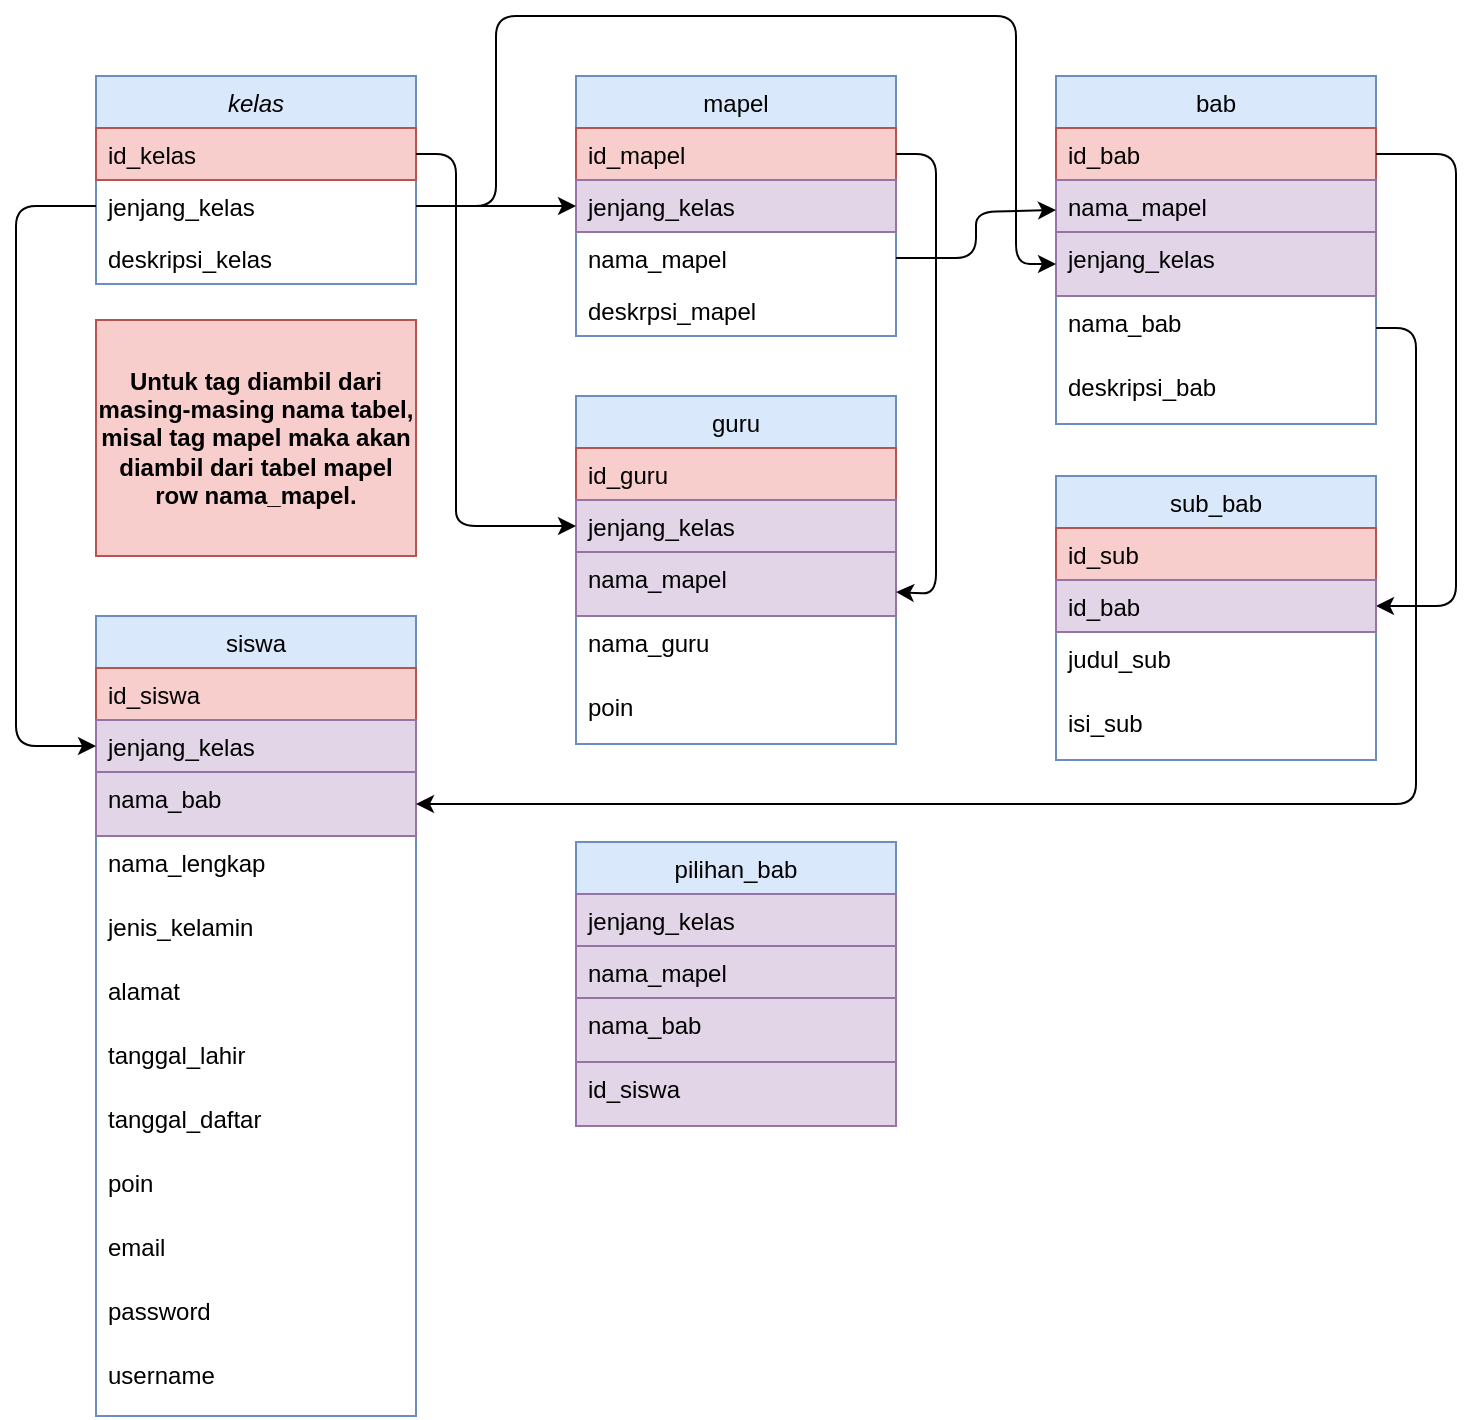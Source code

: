 <mxfile version="13.8.0" type="device"><diagram id="C5RBs43oDa-KdzZeNtuy" name="Page-1"><mxGraphModel dx="1312" dy="1342" grid="1" gridSize="10" guides="1" tooltips="1" connect="1" arrows="1" fold="1" page="1" pageScale="1" pageWidth="827" pageHeight="1169" math="0" shadow="0"><root><mxCell id="WIyWlLk6GJQsqaUBKTNV-0"/><mxCell id="WIyWlLk6GJQsqaUBKTNV-1" parent="WIyWlLk6GJQsqaUBKTNV-0"/><mxCell id="zkfFHV4jXpPFQw0GAbJ--0" value="kelas" style="swimlane;fontStyle=2;align=center;verticalAlign=top;childLayout=stackLayout;horizontal=1;startSize=26;horizontalStack=0;resizeParent=1;resizeLast=0;collapsible=1;marginBottom=0;rounded=0;shadow=0;strokeWidth=1;fillColor=#dae8fc;strokeColor=#6c8ebf;" parent="WIyWlLk6GJQsqaUBKTNV-1" vertex="1"><mxGeometry width="160" height="104" as="geometry"><mxRectangle x="230" y="140" width="160" height="26" as="alternateBounds"/></mxGeometry></mxCell><mxCell id="zkfFHV4jXpPFQw0GAbJ--1" value="id_kelas" style="text;align=left;verticalAlign=top;spacingLeft=4;spacingRight=4;overflow=hidden;rotatable=0;points=[[0,0.5],[1,0.5]];portConstraint=eastwest;fillColor=#f8cecc;strokeColor=#b85450;" parent="zkfFHV4jXpPFQw0GAbJ--0" vertex="1"><mxGeometry y="26" width="160" height="26" as="geometry"/></mxCell><mxCell id="zkfFHV4jXpPFQw0GAbJ--2" value="jenjang_kelas" style="text;align=left;verticalAlign=top;spacingLeft=4;spacingRight=4;overflow=hidden;rotatable=0;points=[[0,0.5],[1,0.5]];portConstraint=eastwest;rounded=0;shadow=0;html=0;" parent="zkfFHV4jXpPFQw0GAbJ--0" vertex="1"><mxGeometry y="52" width="160" height="26" as="geometry"/></mxCell><mxCell id="Qb5lP5wAOHeEkI_sJQtN-1" value="deskripsi_kelas" style="text;align=left;verticalAlign=top;spacingLeft=4;spacingRight=4;overflow=hidden;rotatable=0;points=[[0,0.5],[1,0.5]];portConstraint=eastwest;rounded=0;shadow=0;html=0;" parent="zkfFHV4jXpPFQw0GAbJ--0" vertex="1"><mxGeometry y="78" width="160" height="26" as="geometry"/></mxCell><mxCell id="zkfFHV4jXpPFQw0GAbJ--17" value="mapel" style="swimlane;fontStyle=0;align=center;verticalAlign=top;childLayout=stackLayout;horizontal=1;startSize=26;horizontalStack=0;resizeParent=1;resizeLast=0;collapsible=1;marginBottom=0;rounded=0;shadow=0;strokeWidth=1;fillColor=#dae8fc;strokeColor=#6c8ebf;" parent="WIyWlLk6GJQsqaUBKTNV-1" vertex="1"><mxGeometry x="240" width="160" height="130" as="geometry"><mxRectangle x="550" y="140" width="160" height="26" as="alternateBounds"/></mxGeometry></mxCell><mxCell id="zkfFHV4jXpPFQw0GAbJ--18" value="id_mapel" style="text;align=left;verticalAlign=top;spacingLeft=4;spacingRight=4;overflow=hidden;rotatable=0;points=[[0,0.5],[1,0.5]];portConstraint=eastwest;fillColor=#f8cecc;strokeColor=#b85450;" parent="zkfFHV4jXpPFQw0GAbJ--17" vertex="1"><mxGeometry y="26" width="160" height="26" as="geometry"/></mxCell><mxCell id="zkfFHV4jXpPFQw0GAbJ--19" value="jenjang_kelas" style="text;align=left;verticalAlign=top;spacingLeft=4;spacingRight=4;overflow=hidden;rotatable=0;points=[[0,0.5],[1,0.5]];portConstraint=eastwest;rounded=0;shadow=0;html=0;fillColor=#e1d5e7;strokeColor=#9673a6;" parent="zkfFHV4jXpPFQw0GAbJ--17" vertex="1"><mxGeometry y="52" width="160" height="26" as="geometry"/></mxCell><mxCell id="zkfFHV4jXpPFQw0GAbJ--20" value="nama_mapel" style="text;align=left;verticalAlign=top;spacingLeft=4;spacingRight=4;overflow=hidden;rotatable=0;points=[[0,0.5],[1,0.5]];portConstraint=eastwest;rounded=0;shadow=0;html=0;" parent="zkfFHV4jXpPFQw0GAbJ--17" vertex="1"><mxGeometry y="78" width="160" height="26" as="geometry"/></mxCell><mxCell id="_fxAGt5Pmlb_D-ollP2U-33" value="deskrpsi_mapel" style="text;align=left;verticalAlign=top;spacingLeft=4;spacingRight=4;overflow=hidden;rotatable=0;points=[[0,0.5],[1,0.5]];portConstraint=eastwest;rounded=0;shadow=0;html=0;" parent="zkfFHV4jXpPFQw0GAbJ--17" vertex="1"><mxGeometry y="104" width="160" height="26" as="geometry"/></mxCell><mxCell id="_fxAGt5Pmlb_D-ollP2U-4" value="bab" style="swimlane;fontStyle=0;align=center;verticalAlign=top;childLayout=stackLayout;horizontal=1;startSize=26;horizontalStack=0;resizeParent=1;resizeLast=0;collapsible=1;marginBottom=0;rounded=0;shadow=0;strokeWidth=1;fillColor=#dae8fc;strokeColor=#6c8ebf;" parent="WIyWlLk6GJQsqaUBKTNV-1" vertex="1"><mxGeometry x="480" width="160" height="174" as="geometry"><mxRectangle x="550" y="140" width="160" height="26" as="alternateBounds"/></mxGeometry></mxCell><mxCell id="_fxAGt5Pmlb_D-ollP2U-5" value="id_bab" style="text;align=left;verticalAlign=top;spacingLeft=4;spacingRight=4;overflow=hidden;rotatable=0;points=[[0,0.5],[1,0.5]];portConstraint=eastwest;fillColor=#f8cecc;strokeColor=#b85450;" parent="_fxAGt5Pmlb_D-ollP2U-4" vertex="1"><mxGeometry y="26" width="160" height="26" as="geometry"/></mxCell><mxCell id="_fxAGt5Pmlb_D-ollP2U-6" value="nama_mapel" style="text;align=left;verticalAlign=top;spacingLeft=4;spacingRight=4;overflow=hidden;rotatable=0;points=[[0,0.5],[1,0.5]];portConstraint=eastwest;rounded=0;shadow=0;html=0;fillColor=#e1d5e7;strokeColor=#9673a6;" parent="_fxAGt5Pmlb_D-ollP2U-4" vertex="1"><mxGeometry y="52" width="160" height="26" as="geometry"/></mxCell><mxCell id="GGLx0wExBquTDmXk_cAT-0" value="jenjang_kelas" style="text;align=left;verticalAlign=top;spacingLeft=4;spacingRight=4;overflow=hidden;rotatable=0;points=[[0,0.5],[1,0.5]];portConstraint=eastwest;rounded=0;shadow=0;html=0;fillColor=#e1d5e7;strokeColor=#9673a6;" vertex="1" parent="_fxAGt5Pmlb_D-ollP2U-4"><mxGeometry y="78" width="160" height="32" as="geometry"/></mxCell><mxCell id="_fxAGt5Pmlb_D-ollP2U-7" value="nama_bab" style="text;align=left;verticalAlign=top;spacingLeft=4;spacingRight=4;overflow=hidden;rotatable=0;points=[[0,0.5],[1,0.5]];portConstraint=eastwest;rounded=0;shadow=0;html=0;" parent="_fxAGt5Pmlb_D-ollP2U-4" vertex="1"><mxGeometry y="110" width="160" height="32" as="geometry"/></mxCell><mxCell id="Qb5lP5wAOHeEkI_sJQtN-0" value="deskripsi_bab" style="text;align=left;verticalAlign=top;spacingLeft=4;spacingRight=4;overflow=hidden;rotatable=0;points=[[0,0.5],[1,0.5]];portConstraint=eastwest;rounded=0;shadow=0;html=0;" parent="_fxAGt5Pmlb_D-ollP2U-4" vertex="1"><mxGeometry y="142" width="160" height="32" as="geometry"/></mxCell><mxCell id="_fxAGt5Pmlb_D-ollP2U-18" value="" style="endArrow=classic;html=1;entryX=0;entryY=0.5;entryDx=0;entryDy=0;" parent="WIyWlLk6GJQsqaUBKTNV-1" source="zkfFHV4jXpPFQw0GAbJ--2" target="zkfFHV4jXpPFQw0GAbJ--19" edge="1"><mxGeometry width="50" height="50" relative="1" as="geometry"><mxPoint x="300" y="200" as="sourcePoint"/><mxPoint x="350" y="150" as="targetPoint"/><Array as="points"><mxPoint x="200" y="65"/></Array></mxGeometry></mxCell><mxCell id="_fxAGt5Pmlb_D-ollP2U-19" value="" style="endArrow=classic;html=1;" parent="WIyWlLk6GJQsqaUBKTNV-1" source="zkfFHV4jXpPFQw0GAbJ--20" target="_fxAGt5Pmlb_D-ollP2U-6" edge="1"><mxGeometry width="50" height="50" relative="1" as="geometry"><mxPoint x="400" y="42" as="sourcePoint"/><mxPoint x="480" y="68" as="targetPoint"/><Array as="points"><mxPoint x="440" y="91"/><mxPoint x="440" y="68"/></Array></mxGeometry></mxCell><mxCell id="_fxAGt5Pmlb_D-ollP2U-22" value="Untuk tag diambil dari masing-masing nama tabel, misal tag mapel maka akan diambil dari tabel mapel row nama_mapel." style="text;html=1;strokeColor=#b85450;fillColor=#f8cecc;align=center;verticalAlign=middle;whiteSpace=wrap;rounded=0;fontStyle=1" parent="WIyWlLk6GJQsqaUBKTNV-1" vertex="1"><mxGeometry y="122" width="160" height="118" as="geometry"/></mxCell><mxCell id="_fxAGt5Pmlb_D-ollP2U-28" value="" style="endArrow=classic;html=1;" parent="WIyWlLk6GJQsqaUBKTNV-1" source="_fxAGt5Pmlb_D-ollP2U-5" target="_fxAGt5Pmlb_D-ollP2U-25" edge="1"><mxGeometry width="50" height="50" relative="1" as="geometry"><mxPoint x="410" y="49" as="sourcePoint"/><mxPoint x="490" y="77" as="targetPoint"/><Array as="points"><mxPoint x="680" y="39"/><mxPoint x="680" y="265"/></Array></mxGeometry></mxCell><mxCell id="_fxAGt5Pmlb_D-ollP2U-35" value="guru" style="swimlane;fontStyle=0;align=center;verticalAlign=top;childLayout=stackLayout;horizontal=1;startSize=26;horizontalStack=0;resizeParent=1;resizeLast=0;collapsible=1;marginBottom=0;rounded=0;shadow=0;strokeWidth=1;fillColor=#dae8fc;strokeColor=#6c8ebf;" parent="WIyWlLk6GJQsqaUBKTNV-1" vertex="1"><mxGeometry x="240" y="160" width="160" height="174" as="geometry"><mxRectangle x="550" y="140" width="160" height="26" as="alternateBounds"/></mxGeometry></mxCell><mxCell id="_fxAGt5Pmlb_D-ollP2U-36" value="id_guru" style="text;align=left;verticalAlign=top;spacingLeft=4;spacingRight=4;overflow=hidden;rotatable=0;points=[[0,0.5],[1,0.5]];portConstraint=eastwest;fillColor=#f8cecc;strokeColor=#b85450;" parent="_fxAGt5Pmlb_D-ollP2U-35" vertex="1"><mxGeometry y="26" width="160" height="26" as="geometry"/></mxCell><mxCell id="_fxAGt5Pmlb_D-ollP2U-37" value="jenjang_kelas" style="text;align=left;verticalAlign=top;spacingLeft=4;spacingRight=4;overflow=hidden;rotatable=0;points=[[0,0.5],[1,0.5]];portConstraint=eastwest;rounded=0;shadow=0;html=0;fillColor=#e1d5e7;strokeColor=#9673a6;" parent="_fxAGt5Pmlb_D-ollP2U-35" vertex="1"><mxGeometry y="52" width="160" height="26" as="geometry"/></mxCell><mxCell id="_fxAGt5Pmlb_D-ollP2U-38" value="nama_mapel" style="text;align=left;verticalAlign=top;spacingLeft=4;spacingRight=4;overflow=hidden;rotatable=0;points=[[0,0.5],[1,0.5]];portConstraint=eastwest;rounded=0;shadow=0;html=0;fillColor=#e1d5e7;strokeColor=#9673a6;" parent="_fxAGt5Pmlb_D-ollP2U-35" vertex="1"><mxGeometry y="78" width="160" height="32" as="geometry"/></mxCell><mxCell id="_fxAGt5Pmlb_D-ollP2U-40" value="nama_guru" style="text;align=left;verticalAlign=top;spacingLeft=4;spacingRight=4;overflow=hidden;rotatable=0;points=[[0,0.5],[1,0.5]];portConstraint=eastwest;rounded=0;shadow=0;html=0;" parent="_fxAGt5Pmlb_D-ollP2U-35" vertex="1"><mxGeometry y="110" width="160" height="32" as="geometry"/></mxCell><mxCell id="_fxAGt5Pmlb_D-ollP2U-41" value="poin" style="text;align=left;verticalAlign=top;spacingLeft=4;spacingRight=4;overflow=hidden;rotatable=0;points=[[0,0.5],[1,0.5]];portConstraint=eastwest;rounded=0;shadow=0;html=0;" parent="_fxAGt5Pmlb_D-ollP2U-35" vertex="1"><mxGeometry y="142" width="160" height="32" as="geometry"/></mxCell><mxCell id="_fxAGt5Pmlb_D-ollP2U-39" value="" style="endArrow=classic;html=1;" parent="WIyWlLk6GJQsqaUBKTNV-1" source="zkfFHV4jXpPFQw0GAbJ--18" target="_fxAGt5Pmlb_D-ollP2U-38" edge="1"><mxGeometry width="50" height="50" relative="1" as="geometry"><mxPoint x="170" y="320" as="sourcePoint"/><mxPoint x="400" y="250" as="targetPoint"/><Array as="points"><mxPoint x="420" y="39"/><mxPoint x="420" y="259"/></Array></mxGeometry></mxCell><mxCell id="_fxAGt5Pmlb_D-ollP2U-42" value="" style="endArrow=classic;html=1;" parent="WIyWlLk6GJQsqaUBKTNV-1" source="zkfFHV4jXpPFQw0GAbJ--1" target="_fxAGt5Pmlb_D-ollP2U-37" edge="1"><mxGeometry width="50" height="50" relative="1" as="geometry"><mxPoint x="410" y="49" as="sourcePoint"/><mxPoint x="410" y="268" as="targetPoint"/><Array as="points"><mxPoint x="180" y="39"/><mxPoint x="180" y="150"/><mxPoint x="180" y="200"/><mxPoint x="180" y="225"/></Array></mxGeometry></mxCell><mxCell id="_fxAGt5Pmlb_D-ollP2U-43" value="siswa" style="swimlane;fontStyle=0;align=center;verticalAlign=top;childLayout=stackLayout;horizontal=1;startSize=26;horizontalStack=0;resizeParent=1;resizeLast=0;collapsible=1;marginBottom=0;rounded=0;shadow=0;strokeWidth=1;fillColor=#dae8fc;strokeColor=#6c8ebf;" parent="WIyWlLk6GJQsqaUBKTNV-1" vertex="1"><mxGeometry y="270" width="160" height="400" as="geometry"><mxRectangle x="550" y="140" width="160" height="26" as="alternateBounds"/></mxGeometry></mxCell><mxCell id="_fxAGt5Pmlb_D-ollP2U-44" value="id_siswa" style="text;align=left;verticalAlign=top;spacingLeft=4;spacingRight=4;overflow=hidden;rotatable=0;points=[[0,0.5],[1,0.5]];portConstraint=eastwest;fillColor=#f8cecc;strokeColor=#b85450;" parent="_fxAGt5Pmlb_D-ollP2U-43" vertex="1"><mxGeometry y="26" width="160" height="26" as="geometry"/></mxCell><mxCell id="_fxAGt5Pmlb_D-ollP2U-45" value="jenjang_kelas" style="text;align=left;verticalAlign=top;spacingLeft=4;spacingRight=4;overflow=hidden;rotatable=0;points=[[0,0.5],[1,0.5]];portConstraint=eastwest;rounded=0;shadow=0;html=0;fillColor=#e1d5e7;strokeColor=#9673a6;" parent="_fxAGt5Pmlb_D-ollP2U-43" vertex="1"><mxGeometry y="52" width="160" height="26" as="geometry"/></mxCell><mxCell id="GGLx0wExBquTDmXk_cAT-3" value="nama_bab" style="text;align=left;verticalAlign=top;spacingLeft=4;spacingRight=4;overflow=hidden;rotatable=0;points=[[0,0.5],[1,0.5]];portConstraint=eastwest;rounded=0;shadow=0;html=0;fillColor=#e1d5e7;strokeColor=#9673a6;" vertex="1" parent="_fxAGt5Pmlb_D-ollP2U-43"><mxGeometry y="78" width="160" height="32" as="geometry"/></mxCell><mxCell id="_fxAGt5Pmlb_D-ollP2U-46" value="nama_lengkap" style="text;align=left;verticalAlign=top;spacingLeft=4;spacingRight=4;overflow=hidden;rotatable=0;points=[[0,0.5],[1,0.5]];portConstraint=eastwest;rounded=0;shadow=0;html=0;" parent="_fxAGt5Pmlb_D-ollP2U-43" vertex="1"><mxGeometry y="110" width="160" height="32" as="geometry"/></mxCell><mxCell id="_fxAGt5Pmlb_D-ollP2U-55" value="jenis_kelamin" style="text;align=left;verticalAlign=top;spacingLeft=4;spacingRight=4;overflow=hidden;rotatable=0;points=[[0,0.5],[1,0.5]];portConstraint=eastwest;rounded=0;shadow=0;html=0;" parent="_fxAGt5Pmlb_D-ollP2U-43" vertex="1"><mxGeometry y="142" width="160" height="32" as="geometry"/></mxCell><mxCell id="_fxAGt5Pmlb_D-ollP2U-48" value="alamat" style="text;align=left;verticalAlign=top;spacingLeft=4;spacingRight=4;overflow=hidden;rotatable=0;points=[[0,0.5],[1,0.5]];portConstraint=eastwest;rounded=0;shadow=0;html=0;" parent="_fxAGt5Pmlb_D-ollP2U-43" vertex="1"><mxGeometry y="174" width="160" height="32" as="geometry"/></mxCell><mxCell id="_fxAGt5Pmlb_D-ollP2U-49" value="tanggal_lahir" style="text;align=left;verticalAlign=top;spacingLeft=4;spacingRight=4;overflow=hidden;rotatable=0;points=[[0,0.5],[1,0.5]];portConstraint=eastwest;rounded=0;shadow=0;html=0;" parent="_fxAGt5Pmlb_D-ollP2U-43" vertex="1"><mxGeometry y="206" width="160" height="32" as="geometry"/></mxCell><mxCell id="_fxAGt5Pmlb_D-ollP2U-50" value="tanggal_daftar" style="text;align=left;verticalAlign=top;spacingLeft=4;spacingRight=4;overflow=hidden;rotatable=0;points=[[0,0.5],[1,0.5]];portConstraint=eastwest;rounded=0;shadow=0;html=0;" parent="_fxAGt5Pmlb_D-ollP2U-43" vertex="1"><mxGeometry y="238" width="160" height="32" as="geometry"/></mxCell><mxCell id="_fxAGt5Pmlb_D-ollP2U-54" value="poin" style="text;align=left;verticalAlign=top;spacingLeft=4;spacingRight=4;overflow=hidden;rotatable=0;points=[[0,0.5],[1,0.5]];portConstraint=eastwest;rounded=0;shadow=0;html=0;" parent="_fxAGt5Pmlb_D-ollP2U-43" vertex="1"><mxGeometry y="270" width="160" height="32" as="geometry"/></mxCell><mxCell id="_fxAGt5Pmlb_D-ollP2U-53" value="email" style="text;align=left;verticalAlign=top;spacingLeft=4;spacingRight=4;overflow=hidden;rotatable=0;points=[[0,0.5],[1,0.5]];portConstraint=eastwest;rounded=0;shadow=0;html=0;" parent="_fxAGt5Pmlb_D-ollP2U-43" vertex="1"><mxGeometry y="302" width="160" height="32" as="geometry"/></mxCell><mxCell id="_fxAGt5Pmlb_D-ollP2U-52" value="password" style="text;align=left;verticalAlign=top;spacingLeft=4;spacingRight=4;overflow=hidden;rotatable=0;points=[[0,0.5],[1,0.5]];portConstraint=eastwest;rounded=0;shadow=0;html=0;" parent="_fxAGt5Pmlb_D-ollP2U-43" vertex="1"><mxGeometry y="334" width="160" height="32" as="geometry"/></mxCell><mxCell id="_fxAGt5Pmlb_D-ollP2U-51" value="username" style="text;align=left;verticalAlign=top;spacingLeft=4;spacingRight=4;overflow=hidden;rotatable=0;points=[[0,0.5],[1,0.5]];portConstraint=eastwest;rounded=0;shadow=0;html=0;" parent="_fxAGt5Pmlb_D-ollP2U-43" vertex="1"><mxGeometry y="366" width="160" height="32" as="geometry"/></mxCell><mxCell id="GGLx0wExBquTDmXk_cAT-1" value="" style="endArrow=classic;html=1;" edge="1" parent="WIyWlLk6GJQsqaUBKTNV-1" source="zkfFHV4jXpPFQw0GAbJ--2" target="GGLx0wExBquTDmXk_cAT-0"><mxGeometry width="50" height="50" relative="1" as="geometry"><mxPoint x="430" y="190" as="sourcePoint"/><mxPoint x="480" y="140" as="targetPoint"/><Array as="points"><mxPoint x="200" y="65"/><mxPoint x="200" y="-30"/><mxPoint x="460" y="-30"/><mxPoint x="460" y="94"/></Array></mxGeometry></mxCell><mxCell id="_fxAGt5Pmlb_D-ollP2U-23" value="sub_bab" style="swimlane;fontStyle=0;align=center;verticalAlign=top;childLayout=stackLayout;horizontal=1;startSize=26;horizontalStack=0;resizeParent=1;resizeLast=0;collapsible=1;marginBottom=0;rounded=0;shadow=0;strokeWidth=1;fillColor=#dae8fc;strokeColor=#6c8ebf;" parent="WIyWlLk6GJQsqaUBKTNV-1" vertex="1"><mxGeometry x="480" y="200" width="160" height="142" as="geometry"><mxRectangle x="550" y="140" width="160" height="26" as="alternateBounds"/></mxGeometry></mxCell><mxCell id="_fxAGt5Pmlb_D-ollP2U-24" value="id_sub" style="text;align=left;verticalAlign=top;spacingLeft=4;spacingRight=4;overflow=hidden;rotatable=0;points=[[0,0.5],[1,0.5]];portConstraint=eastwest;fillColor=#f8cecc;strokeColor=#b85450;" parent="_fxAGt5Pmlb_D-ollP2U-23" vertex="1"><mxGeometry y="26" width="160" height="26" as="geometry"/></mxCell><mxCell id="_fxAGt5Pmlb_D-ollP2U-25" value="id_bab" style="text;align=left;verticalAlign=top;spacingLeft=4;spacingRight=4;overflow=hidden;rotatable=0;points=[[0,0.5],[1,0.5]];portConstraint=eastwest;rounded=0;shadow=0;html=0;fillColor=#e1d5e7;strokeColor=#9673a6;" parent="_fxAGt5Pmlb_D-ollP2U-23" vertex="1"><mxGeometry y="52" width="160" height="26" as="geometry"/></mxCell><mxCell id="_fxAGt5Pmlb_D-ollP2U-26" value="judul_sub" style="text;align=left;verticalAlign=top;spacingLeft=4;spacingRight=4;overflow=hidden;rotatable=0;points=[[0,0.5],[1,0.5]];portConstraint=eastwest;rounded=0;shadow=0;html=0;" parent="_fxAGt5Pmlb_D-ollP2U-23" vertex="1"><mxGeometry y="78" width="160" height="32" as="geometry"/></mxCell><mxCell id="_fxAGt5Pmlb_D-ollP2U-27" value="isi_sub" style="text;align=left;verticalAlign=top;spacingLeft=4;spacingRight=4;overflow=hidden;rotatable=0;points=[[0,0.5],[1,0.5]];portConstraint=eastwest;rounded=0;shadow=0;html=0;" parent="_fxAGt5Pmlb_D-ollP2U-23" vertex="1"><mxGeometry y="110" width="160" height="32" as="geometry"/></mxCell><mxCell id="GGLx0wExBquTDmXk_cAT-4" value="" style="endArrow=classic;html=1;" edge="1" parent="WIyWlLk6GJQsqaUBKTNV-1" source="_fxAGt5Pmlb_D-ollP2U-7" target="GGLx0wExBquTDmXk_cAT-3"><mxGeometry width="50" height="50" relative="1" as="geometry"><mxPoint x="320" y="440" as="sourcePoint"/><mxPoint x="370" y="390" as="targetPoint"/><Array as="points"><mxPoint x="660" y="126"/><mxPoint x="660" y="364"/></Array></mxGeometry></mxCell><mxCell id="GGLx0wExBquTDmXk_cAT-5" value="" style="endArrow=classic;html=1;" edge="1" parent="WIyWlLk6GJQsqaUBKTNV-1" source="zkfFHV4jXpPFQw0GAbJ--2" target="_fxAGt5Pmlb_D-ollP2U-45"><mxGeometry width="50" height="50" relative="1" as="geometry"><mxPoint x="290" y="470" as="sourcePoint"/><mxPoint x="340" y="420" as="targetPoint"/><Array as="points"><mxPoint x="-40" y="65"/><mxPoint x="-40" y="335"/></Array></mxGeometry></mxCell><mxCell id="GGLx0wExBquTDmXk_cAT-6" value="pilihan_bab" style="swimlane;fontStyle=0;align=center;verticalAlign=top;childLayout=stackLayout;horizontal=1;startSize=26;horizontalStack=0;resizeParent=1;resizeLast=0;collapsible=1;marginBottom=0;rounded=0;shadow=0;strokeWidth=1;fillColor=#dae8fc;strokeColor=#6c8ebf;" vertex="1" parent="WIyWlLk6GJQsqaUBKTNV-1"><mxGeometry x="240" y="383" width="160" height="142" as="geometry"><mxRectangle x="550" y="140" width="160" height="26" as="alternateBounds"/></mxGeometry></mxCell><mxCell id="GGLx0wExBquTDmXk_cAT-7" value="jenjang_kelas" style="text;align=left;verticalAlign=top;spacingLeft=4;spacingRight=4;overflow=hidden;rotatable=0;points=[[0,0.5],[1,0.5]];portConstraint=eastwest;fillColor=#e1d5e7;strokeColor=#9673a6;" vertex="1" parent="GGLx0wExBquTDmXk_cAT-6"><mxGeometry y="26" width="160" height="26" as="geometry"/></mxCell><mxCell id="GGLx0wExBquTDmXk_cAT-8" value="nama_mapel" style="text;align=left;verticalAlign=top;spacingLeft=4;spacingRight=4;overflow=hidden;rotatable=0;points=[[0,0.5],[1,0.5]];portConstraint=eastwest;rounded=0;shadow=0;html=0;fillColor=#e1d5e7;strokeColor=#9673a6;" vertex="1" parent="GGLx0wExBquTDmXk_cAT-6"><mxGeometry y="52" width="160" height="26" as="geometry"/></mxCell><mxCell id="GGLx0wExBquTDmXk_cAT-9" value="nama_bab" style="text;align=left;verticalAlign=top;spacingLeft=4;spacingRight=4;overflow=hidden;rotatable=0;points=[[0,0.5],[1,0.5]];portConstraint=eastwest;rounded=0;shadow=0;html=0;fillColor=#e1d5e7;strokeColor=#9673a6;" vertex="1" parent="GGLx0wExBquTDmXk_cAT-6"><mxGeometry y="78" width="160" height="32" as="geometry"/></mxCell><mxCell id="GGLx0wExBquTDmXk_cAT-10" value="id_siswa" style="text;align=left;verticalAlign=top;spacingLeft=4;spacingRight=4;overflow=hidden;rotatable=0;points=[[0,0.5],[1,0.5]];portConstraint=eastwest;rounded=0;shadow=0;html=0;fillColor=#e1d5e7;strokeColor=#9673a6;" vertex="1" parent="GGLx0wExBquTDmXk_cAT-6"><mxGeometry y="110" width="160" height="32" as="geometry"/></mxCell></root></mxGraphModel></diagram></mxfile>